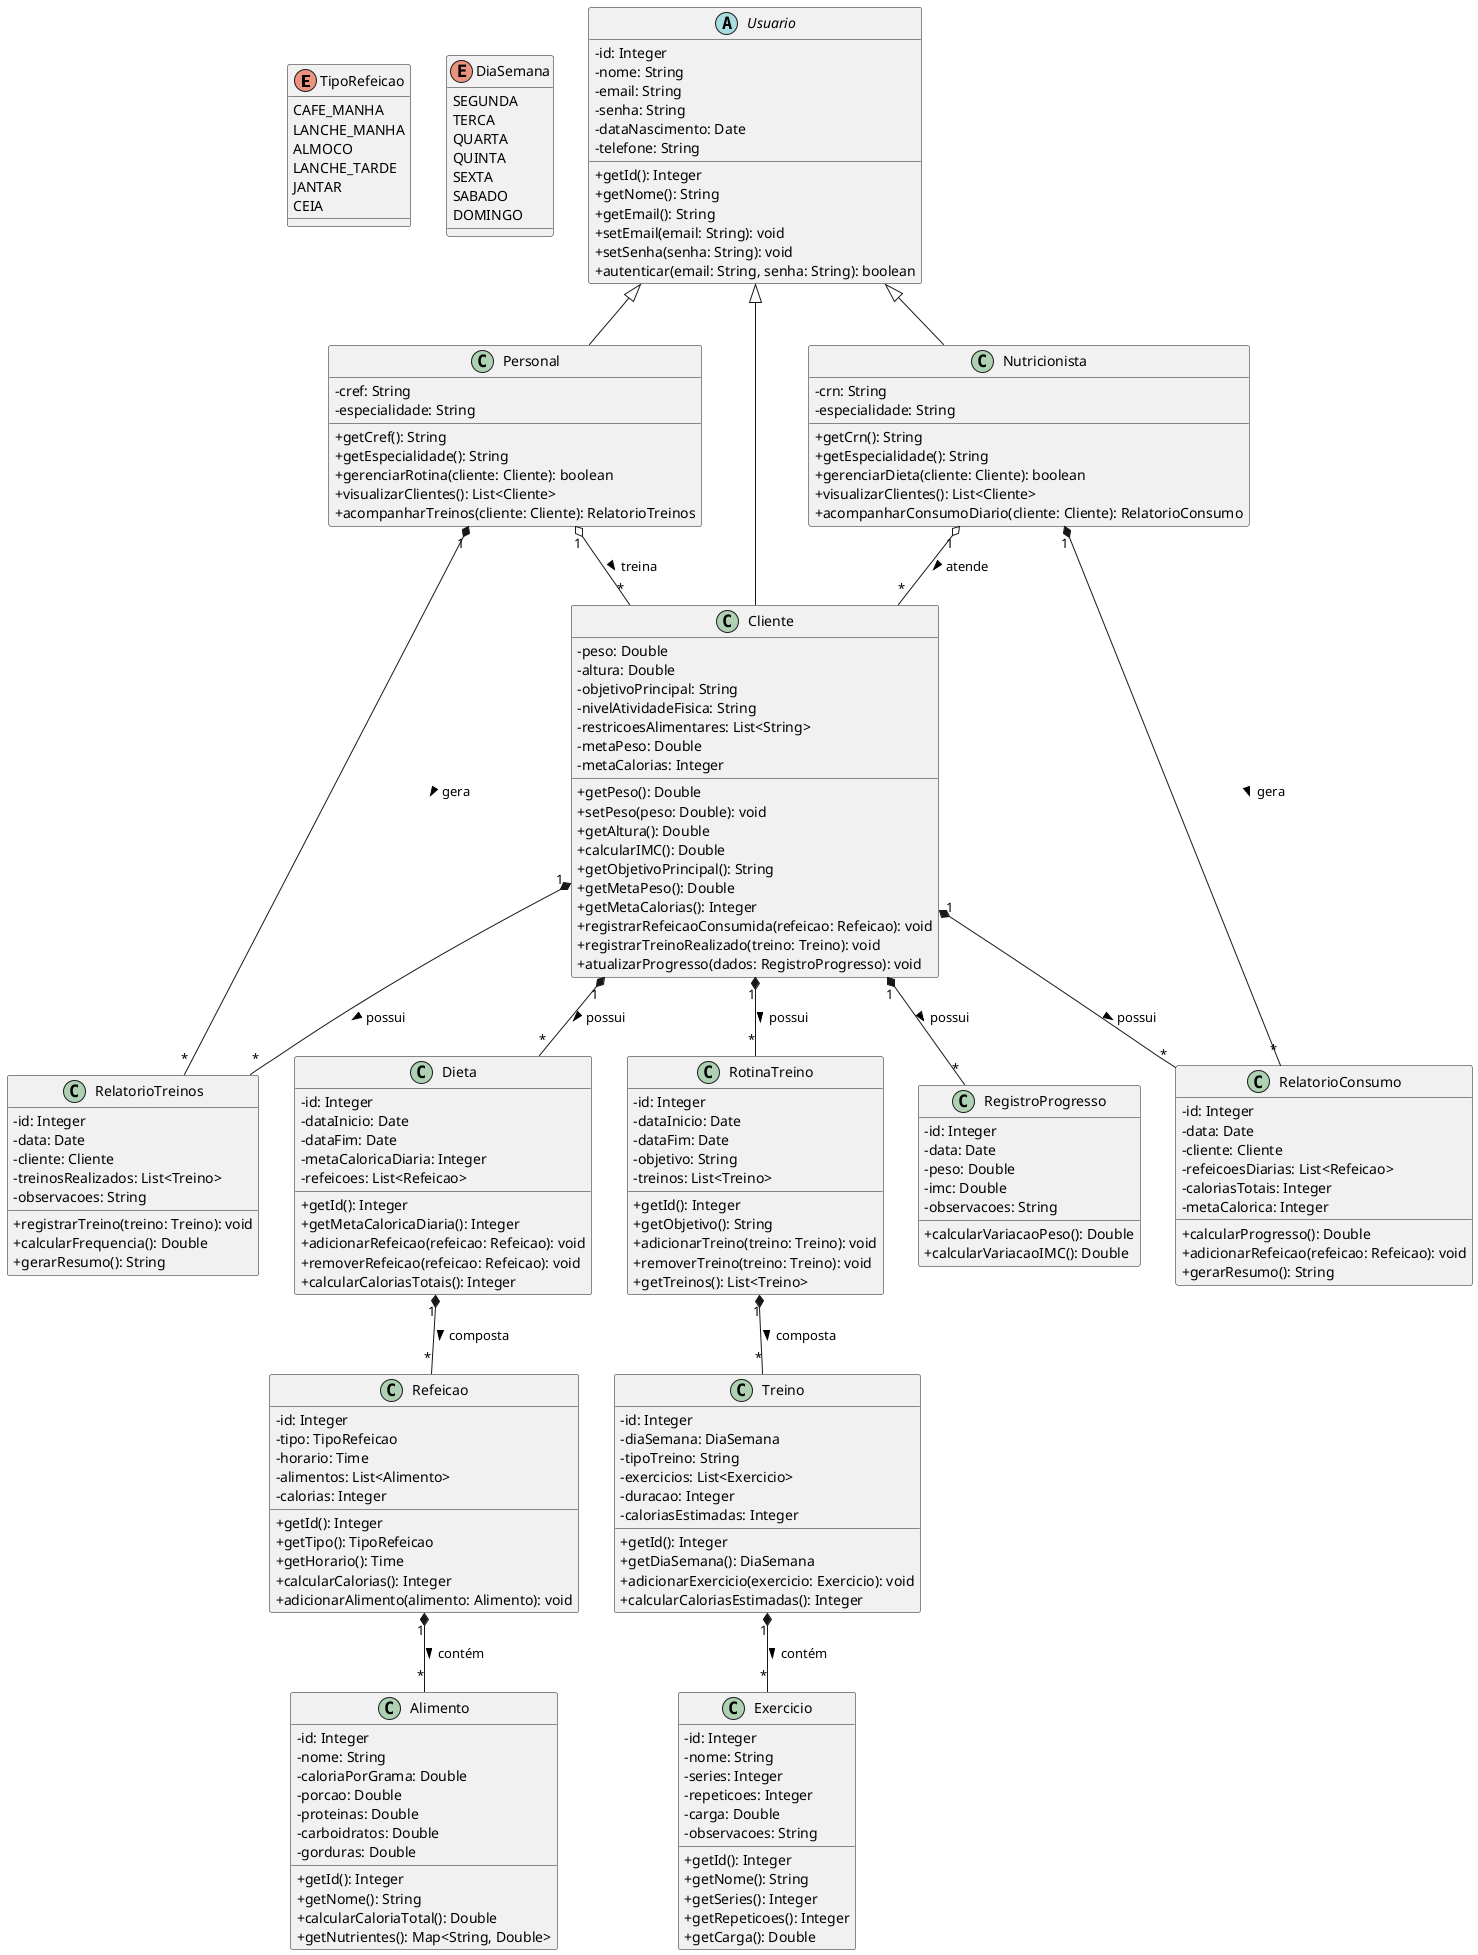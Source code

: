 @startuml
skinparam classAttributeIconSize 0

' Posicionamento dos enums no topo
enum TipoRefeicao {
  CAFE_MANHA
  LANCHE_MANHA
  ALMOCO
  LANCHE_TARDE
  JANTAR
  CEIA
}

enum DiaSemana {
  SEGUNDA
  TERCA
  QUARTA
  QUINTA
  SEXTA
  SABADO
  DOMINGO
}

' Classe base Usuario
abstract class Usuario {
  -id: Integer
  -nome: String
  -email: String
  -senha: String
  -dataNascimento: Date
  -telefone: String
  +getId(): Integer
  +getNome(): String
  +getEmail(): String
  +setEmail(email: String): void
  +setSenha(senha: String): void
  +autenticar(email: String, senha: String): boolean
}

' Classes que herdam de Usuario
class Nutricionista {
  -crn: String
  -especialidade: String
  +getCrn(): String
  +getEspecialidade(): String
  +gerenciarDieta(cliente: Cliente): boolean
  +visualizarClientes(): List<Cliente>
  +acompanharConsumoDiario(cliente: Cliente): RelatorioConsumo
}

class Cliente {
  -peso: Double
  -altura: Double
  -objetivoPrincipal: String
  -nivelAtividadeFisica: String
  -restricoesAlimentares: List<String>
  -metaPeso: Double
  -metaCalorias: Integer
  +getPeso(): Double
  +setPeso(peso: Double): void
  +getAltura(): Double
  +calcularIMC(): Double
  +getObjetivoPrincipal(): String
  +getMetaPeso(): Double
  +getMetaCalorias(): Integer
  +registrarRefeicaoConsumida(refeicao: Refeicao): void
  +registrarTreinoRealizado(treino: Treino): void
  +atualizarProgresso(dados: RegistroProgresso): void
}


class Personal {
  -cref: String
  -especialidade: String
  +getCref(): String
  +getEspecialidade(): String
  +gerenciarRotina(cliente: Cliente): boolean
  +visualizarClientes(): List<Cliente>
  +acompanharTreinos(cliente: Cliente): RelatorioTreinos
}

' Classes do lado esquerdo (Dieta)
class Dieta {
  -id: Integer
  -dataInicio: Date
  -dataFim: Date
  -metaCaloricaDiaria: Integer
  -refeicoes: List<Refeicao>
  +getId(): Integer
  +getMetaCaloricaDiaria(): Integer
  +adicionarRefeicao(refeicao: Refeicao): void
  +removerRefeicao(refeicao: Refeicao): void
  +calcularCaloriasTotais(): Integer
}

class Refeicao {
  -id: Integer
  -tipo: TipoRefeicao
  -horario: Time
  -alimentos: List<Alimento>
  -calorias: Integer
  +getId(): Integer
  +getTipo(): TipoRefeicao
  +getHorario(): Time
  +calcularCalorias(): Integer
  +adicionarAlimento(alimento: Alimento): void
}

class Alimento {
  -id: Integer
  -nome: String
  -caloriaPorGrama: Double
  -porcao: Double
  -proteinas: Double
  -carboidratos: Double
  -gorduras: Double
  +getId(): Integer
  +getNome(): String
  +calcularCaloriaTotal(): Double
  +getNutrientes(): Map<String, Double>
}

' Classes do lado direito (Treino)
class RotinaTreino {
  -id: Integer
  -dataInicio: Date
  -dataFim: Date
  -objetivo: String
  -treinos: List<Treino>
  +getId(): Integer
  +getObjetivo(): String
  +adicionarTreino(treino: Treino): void
  +removerTreino(treino: Treino): void
  +getTreinos(): List<Treino>
}

class Treino {
  -id: Integer
  -diaSemana: DiaSemana
  -tipoTreino: String
  -exercicios: List<Exercicio>
  -duracao: Integer
  -caloriasEstimadas: Integer
  +getId(): Integer
  +getDiaSemana(): DiaSemana
  +adicionarExercicio(exercicio: Exercicio): void
  +calcularCaloriasEstimadas(): Integer
}

class Exercicio {
  -id: Integer
  -nome: String
  -series: Integer
  -repeticoes: Integer
  -carga: Double
  -observacoes: String
  +getId(): Integer
  +getNome(): String
  +getSeries(): Integer
  +getRepeticoes(): Integer
  +getCarga(): Double
}

' Classes de Relatório
class RelatorioConsumo {
  -id: Integer
  -data: Date
  -cliente: Cliente
  -refeicoesDiarias: List<Refeicao>
  -caloriasTotais: Integer
  -metaCalorica: Integer
  +calcularProgresso(): Double
  +adicionarRefeicao(refeicao: Refeicao): void
  +gerarResumo(): String
}

class RelatorioTreinos {
  -id: Integer
  -data: Date
  -cliente: Cliente
  -treinosRealizados: List<Treino>
  -observacoes: String
  +registrarTreino(treino: Treino): void
  +calcularFrequencia(): Double
  +gerarResumo(): String
}

class RegistroProgresso {
  -id: Integer
  -data: Date
  -peso: Double
  -imc: Double
  -observacoes: String
  +calcularVariacaoPeso(): Double
  +calcularVariacaoIMC(): Double
}

' Relações de herança
Usuario <|-- Cliente
Usuario <|-- Nutricionista
Usuario <|-- Personal

' Relações de agregação
Nutricionista "1" o-- "*" Cliente : atende >
Personal "1" o-- "*" Cliente : treina >

' Relações de composição lado esquerdo
Cliente "1" *-- "*" Dieta : possui >
Dieta "1" *-- "*" Refeicao : composta >
Refeicao "1" *-- "*" Alimento : contém >

' Relações de composição lado direito
Cliente "1" *-- "*" RotinaTreino : possui >
RotinaTreino "1" *-- "*" Treino : composta >
Treino "1" *-- "*" Exercicio : contém >

' Novas relações com cardinalidades corretas
Cliente "1" *-- "*" RegistroProgresso : possui >
Cliente "1" *-- "*" RelatorioConsumo : possui >
Cliente "1" *-- "*" RelatorioTreinos : possui >
Nutricionista "1" *-- "*" RelatorioConsumo : gera >
Personal "1" *-- "*" RelatorioTreinos : gera >

@enduml
